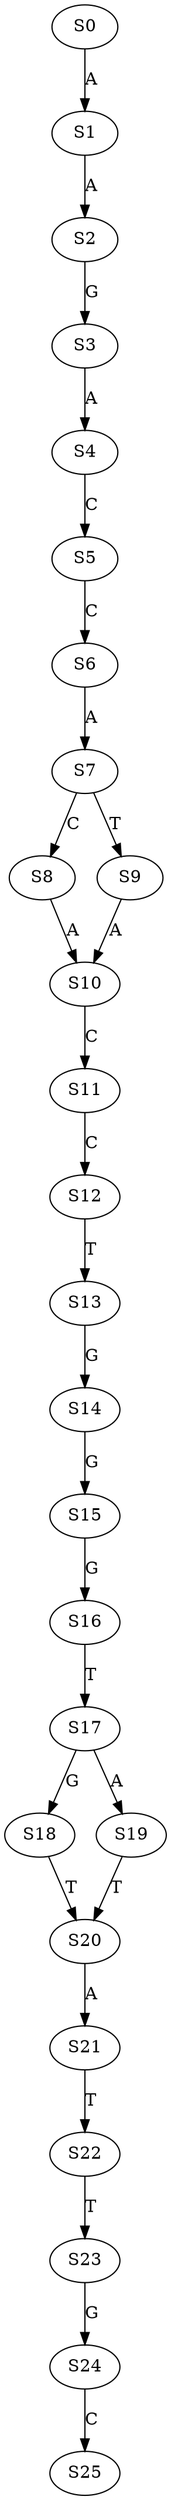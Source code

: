 strict digraph  {
	S0 -> S1 [ label = A ];
	S1 -> S2 [ label = A ];
	S2 -> S3 [ label = G ];
	S3 -> S4 [ label = A ];
	S4 -> S5 [ label = C ];
	S5 -> S6 [ label = C ];
	S6 -> S7 [ label = A ];
	S7 -> S8 [ label = C ];
	S7 -> S9 [ label = T ];
	S8 -> S10 [ label = A ];
	S9 -> S10 [ label = A ];
	S10 -> S11 [ label = C ];
	S11 -> S12 [ label = C ];
	S12 -> S13 [ label = T ];
	S13 -> S14 [ label = G ];
	S14 -> S15 [ label = G ];
	S15 -> S16 [ label = G ];
	S16 -> S17 [ label = T ];
	S17 -> S18 [ label = G ];
	S17 -> S19 [ label = A ];
	S18 -> S20 [ label = T ];
	S19 -> S20 [ label = T ];
	S20 -> S21 [ label = A ];
	S21 -> S22 [ label = T ];
	S22 -> S23 [ label = T ];
	S23 -> S24 [ label = G ];
	S24 -> S25 [ label = C ];
}
